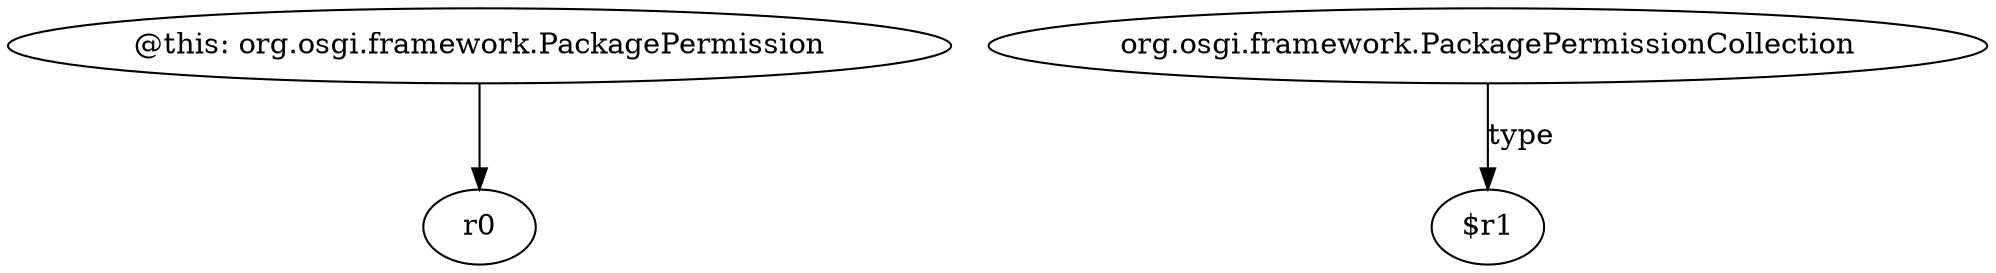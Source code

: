 digraph g {
0[label="@this: org.osgi.framework.PackagePermission"]
1[label="r0"]
0->1[label=""]
2[label="org.osgi.framework.PackagePermissionCollection"]
3[label="$r1"]
2->3[label="type"]
}